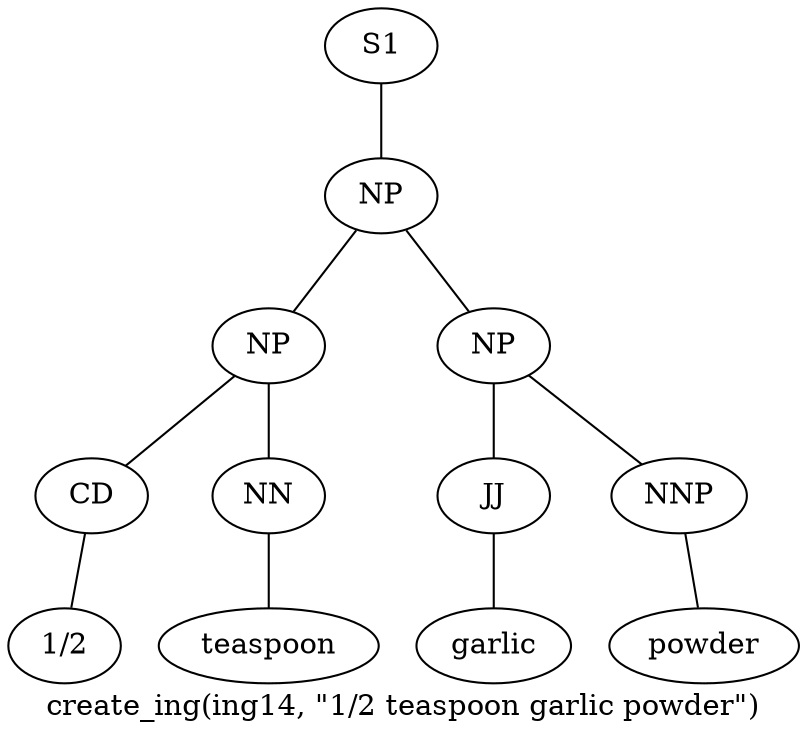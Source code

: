 graph SyntaxGraph {
	label = "create_ing(ing14, \"1/2 teaspoon garlic powder\")";
	Node0 [label="S1"];
	Node1 [label="NP"];
	Node2 [label="NP"];
	Node3 [label="CD"];
	Node4 [label="1/2"];
	Node5 [label="NN"];
	Node6 [label="teaspoon"];
	Node7 [label="NP"];
	Node8 [label="JJ"];
	Node9 [label="garlic"];
	Node10 [label="NNP"];
	Node11 [label="powder"];

	Node0 -- Node1;
	Node1 -- Node2;
	Node1 -- Node7;
	Node2 -- Node3;
	Node2 -- Node5;
	Node3 -- Node4;
	Node5 -- Node6;
	Node7 -- Node8;
	Node7 -- Node10;
	Node8 -- Node9;
	Node10 -- Node11;
}